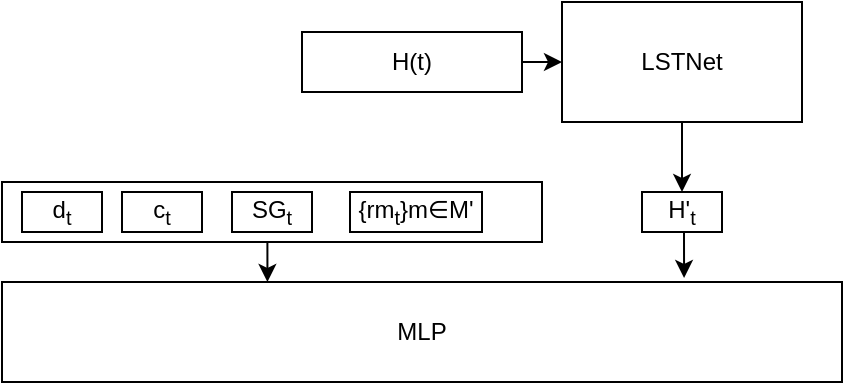 <mxfile version="21.6.6" type="github">
  <diagram name="第 1 页" id="tNOFmXezS_4E29bfNKuJ">
    <mxGraphModel dx="574" dy="300" grid="1" gridSize="10" guides="1" tooltips="1" connect="1" arrows="1" fold="1" page="1" pageScale="1" pageWidth="827" pageHeight="1169" math="0" shadow="0">
      <root>
        <mxCell id="0" />
        <mxCell id="1" parent="0" />
        <mxCell id="ZDzOGTmrpcQAj9KrEOxm-1" value="MLP" style="rounded=0;whiteSpace=wrap;html=1;" vertex="1" parent="1">
          <mxGeometry x="240" y="330" width="420" height="50" as="geometry" />
        </mxCell>
        <mxCell id="ZDzOGTmrpcQAj9KrEOxm-12" style="edgeStyle=orthogonalEdgeStyle;rounded=0;orthogonalLoop=1;jettySize=auto;html=1;exitX=0.5;exitY=1;exitDx=0;exitDy=0;entryX=0.316;entryY=0;entryDx=0;entryDy=0;entryPerimeter=0;" edge="1" parent="1" source="ZDzOGTmrpcQAj9KrEOxm-2" target="ZDzOGTmrpcQAj9KrEOxm-1">
          <mxGeometry relative="1" as="geometry" />
        </mxCell>
        <mxCell id="ZDzOGTmrpcQAj9KrEOxm-2" value="" style="rounded=0;whiteSpace=wrap;html=1;" vertex="1" parent="1">
          <mxGeometry x="240" y="280" width="270" height="30" as="geometry" />
        </mxCell>
        <mxCell id="ZDzOGTmrpcQAj9KrEOxm-3" value="d&lt;sub&gt;t&lt;/sub&gt;" style="rounded=0;whiteSpace=wrap;html=1;" vertex="1" parent="1">
          <mxGeometry x="250" y="285" width="40" height="20" as="geometry" />
        </mxCell>
        <mxCell id="ZDzOGTmrpcQAj9KrEOxm-4" value="c&lt;sub&gt;t&lt;/sub&gt;" style="rounded=0;whiteSpace=wrap;html=1;" vertex="1" parent="1">
          <mxGeometry x="300" y="285" width="40" height="20" as="geometry" />
        </mxCell>
        <mxCell id="ZDzOGTmrpcQAj9KrEOxm-5" value="SG&lt;sub&gt;t&lt;/sub&gt;" style="rounded=0;whiteSpace=wrap;html=1;" vertex="1" parent="1">
          <mxGeometry x="355" y="285" width="40" height="20" as="geometry" />
        </mxCell>
        <mxCell id="ZDzOGTmrpcQAj9KrEOxm-6" value="{rm&lt;sub&gt;t&lt;/sub&gt;}m∈M&#39;" style="rounded=0;whiteSpace=wrap;html=1;" vertex="1" parent="1">
          <mxGeometry x="414" y="285" width="66" height="20" as="geometry" />
        </mxCell>
        <mxCell id="ZDzOGTmrpcQAj9KrEOxm-10" style="edgeStyle=orthogonalEdgeStyle;rounded=0;orthogonalLoop=1;jettySize=auto;html=1;exitX=0.5;exitY=1;exitDx=0;exitDy=0;entryX=0.5;entryY=0;entryDx=0;entryDy=0;" edge="1" parent="1" source="ZDzOGTmrpcQAj9KrEOxm-7" target="ZDzOGTmrpcQAj9KrEOxm-9">
          <mxGeometry relative="1" as="geometry" />
        </mxCell>
        <mxCell id="ZDzOGTmrpcQAj9KrEOxm-7" value="LSTNet" style="rounded=0;whiteSpace=wrap;html=1;" vertex="1" parent="1">
          <mxGeometry x="520" y="190" width="120" height="60" as="geometry" />
        </mxCell>
        <mxCell id="ZDzOGTmrpcQAj9KrEOxm-11" style="edgeStyle=orthogonalEdgeStyle;rounded=0;orthogonalLoop=1;jettySize=auto;html=1;exitX=0.5;exitY=1;exitDx=0;exitDy=0;entryX=0.812;entryY=-0.04;entryDx=0;entryDy=0;entryPerimeter=0;" edge="1" parent="1" source="ZDzOGTmrpcQAj9KrEOxm-9" target="ZDzOGTmrpcQAj9KrEOxm-1">
          <mxGeometry relative="1" as="geometry" />
        </mxCell>
        <mxCell id="ZDzOGTmrpcQAj9KrEOxm-9" value="H&#39;&lt;sub&gt;t&lt;/sub&gt;" style="rounded=0;whiteSpace=wrap;html=1;" vertex="1" parent="1">
          <mxGeometry x="560" y="285" width="40" height="20" as="geometry" />
        </mxCell>
        <mxCell id="ZDzOGTmrpcQAj9KrEOxm-14" style="edgeStyle=orthogonalEdgeStyle;rounded=0;orthogonalLoop=1;jettySize=auto;html=1;exitX=1;exitY=0.5;exitDx=0;exitDy=0;entryX=0;entryY=0.5;entryDx=0;entryDy=0;" edge="1" parent="1" source="ZDzOGTmrpcQAj9KrEOxm-13" target="ZDzOGTmrpcQAj9KrEOxm-7">
          <mxGeometry relative="1" as="geometry" />
        </mxCell>
        <mxCell id="ZDzOGTmrpcQAj9KrEOxm-13" value="H(t)" style="rounded=0;whiteSpace=wrap;html=1;" vertex="1" parent="1">
          <mxGeometry x="390" y="205" width="110" height="30" as="geometry" />
        </mxCell>
      </root>
    </mxGraphModel>
  </diagram>
</mxfile>
